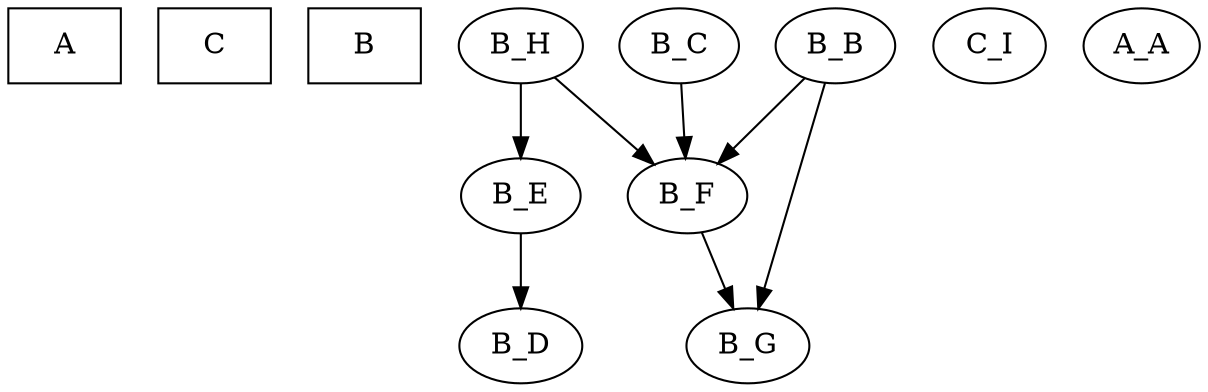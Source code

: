 digraph G {
node [shape=box]
A;
C;
B;
node [shape=ellipse];
B_H;
B_H -> B_E
B_H -> B_F
C_I;
B_B;
B_B -> B_F
B_B -> B_G
B_C;
B_C -> B_F
B_D;
B_E;
B_E -> B_D
B_F;
B_F -> B_G
B_G;
A_A;
}
